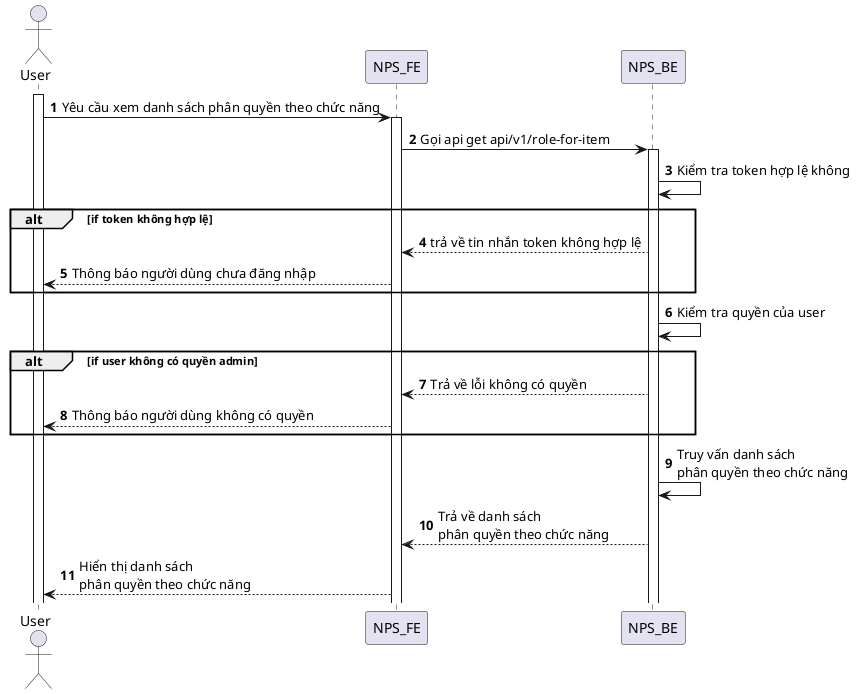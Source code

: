 @startuml
autonumber
actor User
activate User
User -> NPS_FE: Yêu cầu xem danh sách phân quyền theo chức năng
activate NPS_FE
NPS_FE -> NPS_BE: Gọi api get api/v1/role-for-item
activate NPS_BE
NPS_BE -> NPS_BE: Kiểm tra token hợp lệ không
alt if token không hợp lệ
NPS_BE --> NPS_FE: trả về tin nhắn token không hợp lệ
NPS_FE --> User: Thông báo người dùng chưa đăng nhập
end
NPS_BE -> NPS_BE: Kiểm tra quyền của user
alt if user không có quyền admin
NPS_BE --> NPS_FE: Trả về lỗi không có quyền
NPS_FE --> User: Thông báo người dùng không có quyền
end
NPS_BE -> NPS_BE: Truy vấn danh sách\nphân quyền theo chức năng
NPS_BE --> NPS_FE: Trả về danh sách\nphân quyền theo chức năng
NPS_FE --> User: Hiển thị danh sách\nphân quyền theo chức năng
@enduml
